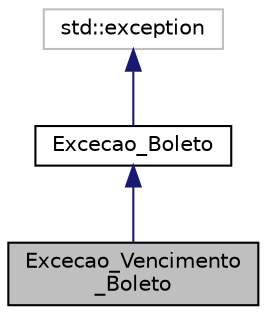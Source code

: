digraph "Excecao_Vencimento_Boleto"
{
 // LATEX_PDF_SIZE
  edge [fontname="Helvetica",fontsize="10",labelfontname="Helvetica",labelfontsize="10"];
  node [fontname="Helvetica",fontsize="10",shape=record];
  Node1 [label="Excecao_Vencimento\l_Boleto",height=0.2,width=0.4,color="black", fillcolor="grey75", style="filled", fontcolor="black",tooltip="Classe de exceção de boleto."];
  Node2 -> Node1 [dir="back",color="midnightblue",fontsize="10",style="solid",fontname="Helvetica"];
  Node2 [label="Excecao_Boleto",height=0.2,width=0.4,color="black", fillcolor="white", style="filled",URL="$class_excecao___boleto.html",tooltip="Classe de exceção de boleto."];
  Node3 -> Node2 [dir="back",color="midnightblue",fontsize="10",style="solid",fontname="Helvetica"];
  Node3 [label="std::exception",height=0.2,width=0.4,color="grey75", fillcolor="white", style="filled",tooltip=" "];
}
